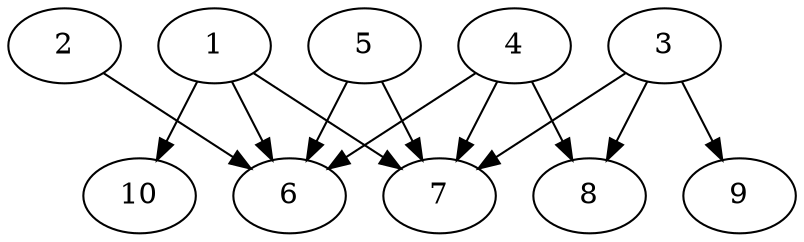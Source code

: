 // DAG automatically generated by daggen at Fri Aug  4 16:35:13 2017
// ./daggen --dot -n 10 --fat 0.8 --regular 0.8 --density 0.8 --jump 1 
digraph G {
  1 [size="368293", alpha="0.14"]
  1 -> 6 [size ="411"]
  1 -> 7 [size ="411"]
  1 -> 10 [size ="411"]
  2 [size="28991", alpha="0.19"]
  2 -> 6 [size ="75"]
  3 [size="464286", alpha="0.07"]
  3 -> 7 [size ="537"]
  3 -> 8 [size ="537"]
  3 -> 9 [size ="537"]
  4 [size="549756", alpha="0.07"]
  4 -> 6 [size ="537"]
  4 -> 7 [size ="537"]
  4 -> 8 [size ="537"]
  5 [size="9049", alpha="0.19"]
  5 -> 6 [size ="210"]
  5 -> 7 [size ="210"]
  6 [size="782758", alpha="0.05"]
  7 [size="231928", alpha="0.00"]
  8 [size="39580", alpha="0.13"]
  9 [size="2417", alpha="0.01"]
  10 [size="782758", alpha="0.06"]
}
